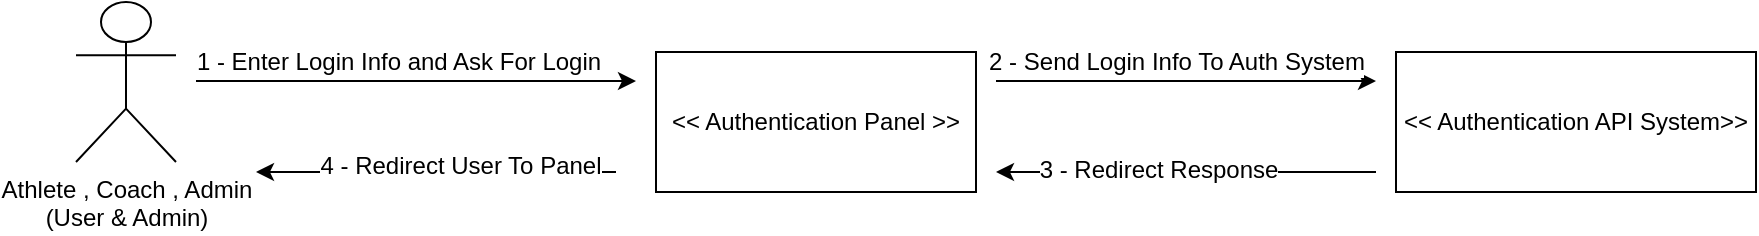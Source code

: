 <mxfile version="12.4.3" type="github" pages="1"><diagram id="qb1EdmHKqsLBD73YWTF8" name="Page-1"><mxGraphModel dx="1038" dy="548" grid="1" gridSize="10" guides="1" tooltips="1" connect="1" arrows="1" fold="1" page="1" pageScale="1" pageWidth="850" pageHeight="1100" math="0" shadow="0"><root><mxCell id="0"/><mxCell id="1" parent="0"/><mxCell id="P7rkxYQ5GpW-zTMK1Ehz-7" value="" style="edgeStyle=orthogonalEdgeStyle;rounded=0;orthogonalLoop=1;jettySize=auto;html=1;" edge="1" parent="1"><mxGeometry relative="1" as="geometry"><mxPoint x="530" y="234.5" as="sourcePoint"/><mxPoint x="720" y="234.5" as="targetPoint"/></mxGeometry></mxCell><mxCell id="P7rkxYQ5GpW-zTMK1Ehz-8" value="2 - Send Login Info To Auth System" style="text;html=1;align=center;verticalAlign=middle;resizable=0;points=[];;labelBackgroundColor=#ffffff;" vertex="1" connectable="0" parent="P7rkxYQ5GpW-zTMK1Ehz-7"><mxGeometry x="-0.152" y="-1" relative="1" as="geometry"><mxPoint x="9" y="-11" as="offset"/></mxGeometry></mxCell><mxCell id="P7rkxYQ5GpW-zTMK1Ehz-1" value="&lt;span style=&quot;white-space: normal&quot;&gt;&amp;lt;&amp;lt; Authentication Panel &amp;gt;&amp;gt;&lt;/span&gt;" style="rounded=0;whiteSpace=wrap;html=1;" vertex="1" parent="1"><mxGeometry x="360" y="220" width="160" height="70" as="geometry"/></mxCell><mxCell id="P7rkxYQ5GpW-zTMK1Ehz-6" value="&amp;lt;&amp;lt; Authentication API System&amp;gt;&amp;gt;" style="rounded=0;whiteSpace=wrap;html=1;" vertex="1" parent="1"><mxGeometry x="730" y="220" width="180" height="70" as="geometry"/></mxCell><mxCell id="P7rkxYQ5GpW-zTMK1Ehz-3" style="edgeStyle=orthogonalEdgeStyle;rounded=0;orthogonalLoop=1;jettySize=auto;html=1;" edge="1" parent="1"><mxGeometry relative="1" as="geometry"><mxPoint x="130" y="234.5" as="sourcePoint"/><mxPoint x="350" y="234.5" as="targetPoint"/></mxGeometry></mxCell><mxCell id="P7rkxYQ5GpW-zTMK1Ehz-5" value="1 - Enter Login Info and Ask For Login" style="text;html=1;align=center;verticalAlign=middle;resizable=0;points=[];;labelBackgroundColor=#ffffff;" vertex="1" connectable="0" parent="P7rkxYQ5GpW-zTMK1Ehz-3"><mxGeometry x="-0.16" relative="1" as="geometry"><mxPoint x="8" y="-10" as="offset"/></mxGeometry></mxCell><mxCell id="P7rkxYQ5GpW-zTMK1Ehz-2" value="Athlete , Coach , Admin&lt;br&gt;(User &amp;amp; Admin)" style="shape=umlActor;verticalLabelPosition=bottom;labelBackgroundColor=#ffffff;verticalAlign=top;html=1;outlineConnect=0;" vertex="1" parent="1"><mxGeometry x="70" y="195" width="50" height="80" as="geometry"/></mxCell><mxCell id="P7rkxYQ5GpW-zTMK1Ehz-11" value="" style="endArrow=classic;html=1;" edge="1" parent="1"><mxGeometry width="50" height="50" relative="1" as="geometry"><mxPoint x="720" y="280" as="sourcePoint"/><mxPoint x="530" y="280" as="targetPoint"/></mxGeometry></mxCell><mxCell id="P7rkxYQ5GpW-zTMK1Ehz-13" value="3 - Redirect Response" style="text;html=1;align=center;verticalAlign=middle;resizable=0;points=[];;labelBackgroundColor=#ffffff;" vertex="1" connectable="0" parent="P7rkxYQ5GpW-zTMK1Ehz-11"><mxGeometry x="0.147" y="-1" relative="1" as="geometry"><mxPoint as="offset"/></mxGeometry></mxCell><mxCell id="P7rkxYQ5GpW-zTMK1Ehz-14" value="" style="endArrow=classic;html=1;" edge="1" parent="1"><mxGeometry width="50" height="50" relative="1" as="geometry"><mxPoint x="340" y="280" as="sourcePoint"/><mxPoint x="160" y="280" as="targetPoint"/></mxGeometry></mxCell><mxCell id="P7rkxYQ5GpW-zTMK1Ehz-15" value="4 - Redirect User To Panel" style="text;html=1;align=center;verticalAlign=middle;resizable=0;points=[];;labelBackgroundColor=#ffffff;" vertex="1" connectable="0" parent="P7rkxYQ5GpW-zTMK1Ehz-14"><mxGeometry x="-0.133" y="-3" relative="1" as="geometry"><mxPoint as="offset"/></mxGeometry></mxCell></root></mxGraphModel></diagram></mxfile>